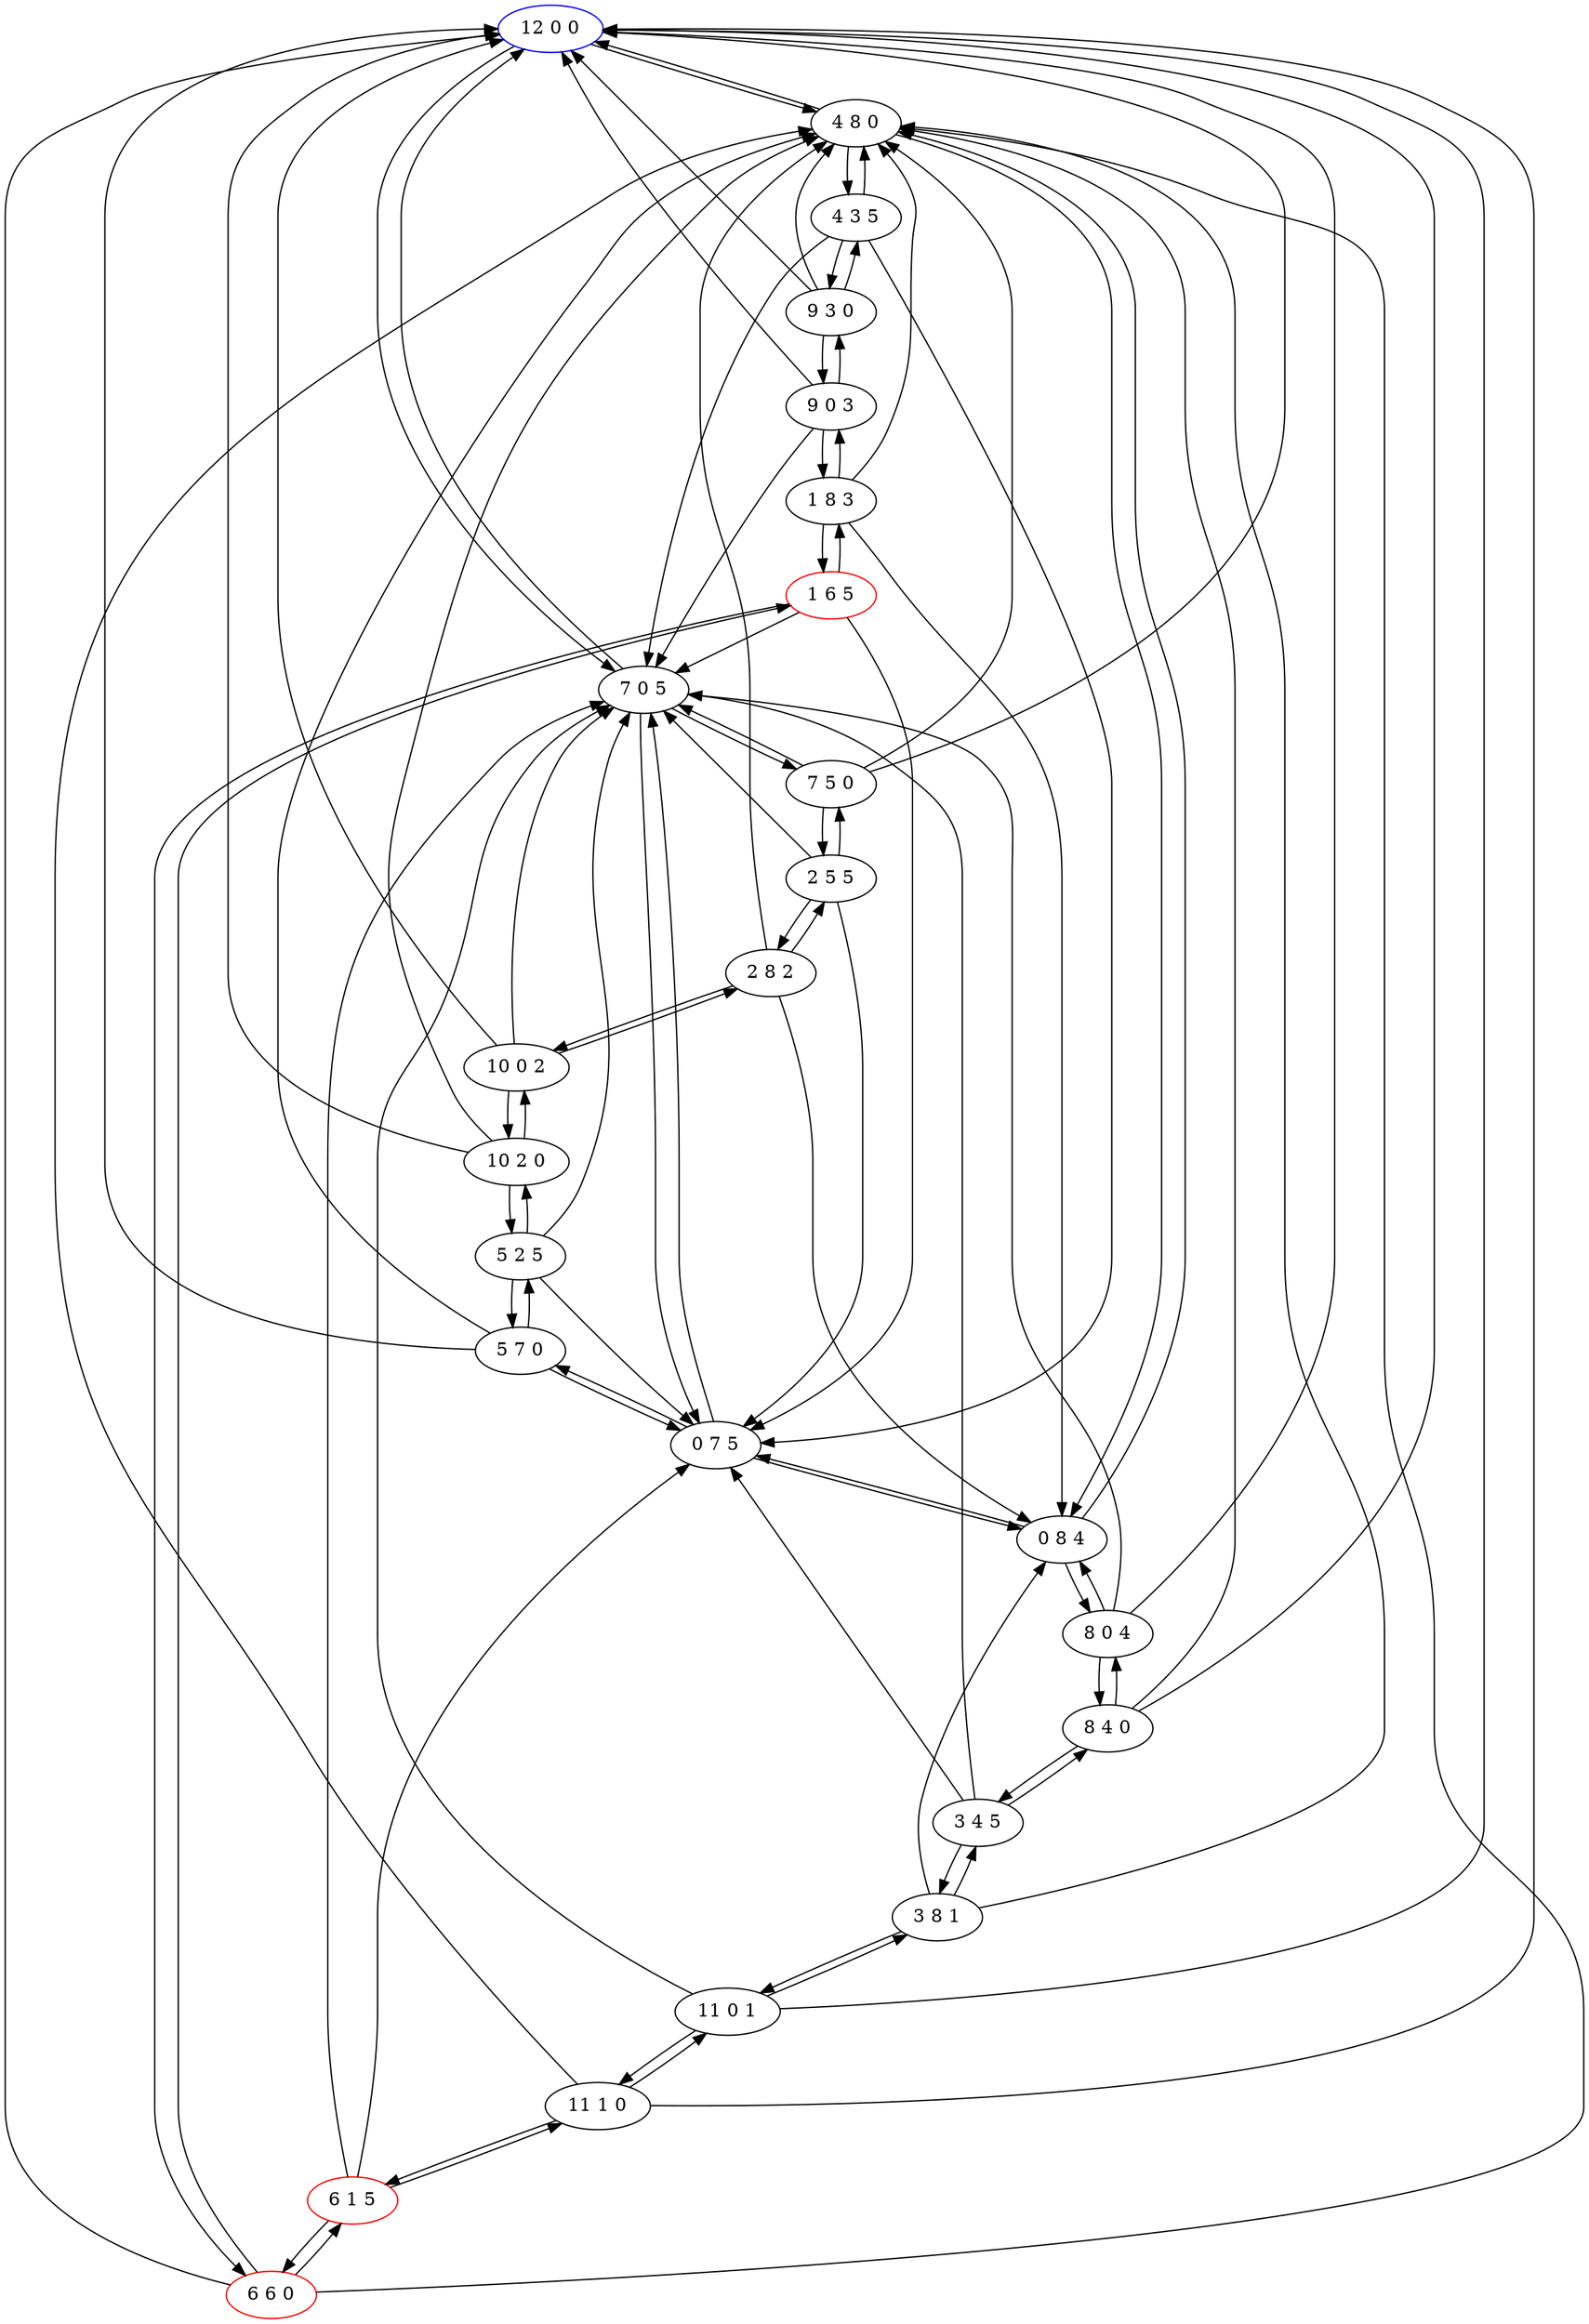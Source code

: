 digraph "G" {
  layout = "dot";
  "12 0 0" [
    color = "blue",
  ];
  "4 8 0" [
    color = "black",
  ];
  "7 0 5" [
    color = "black",
  ];
  "0 8 4" [
    color = "black",
  ];
  "4 3 5" [
    color = "black",
  ];
  "0 7 5" [
    color = "black",
  ];
  "7 5 0" [
    color = "black",
  ];
  "8 0 4" [
    color = "black",
  ];
  "9 3 0" [
    color = "black",
  ];
  "5 7 0" [
    color = "black",
  ];
  "2 5 5" [
    color = "black",
  ];
  "8 4 0" [
    color = "black",
  ];
  "9 0 3" [
    color = "black",
  ];
  "5 2 5" [
    color = "black",
  ];
  "2 8 2" [
    color = "black",
  ];
  "3 4 5" [
    color = "black",
  ];
  "1 8 3" [
    color = "black",
  ];
  "10 2 0" [
    color = "black",
  ];
  "10 0 2" [
    color = "black",
  ];
  "3 8 1" [
    color = "black",
  ];
  "1 6 5" [
    color = "red",
  ];
  "11 0 1" [
    color = "black",
  ];
  "6 6 0" [
    color = "red",
  ];
  "11 1 0" [
    color = "black",
  ];
  "6 1 5" [
    color = "red",
  ];
  "12 0 0" -> "4 8 0";
  "12 0 0" -> "7 0 5";
  "4 8 0" -> "0 8 4";
  "4 8 0" -> "12 0 0";
  "4 8 0" -> "4 3 5";
  "7 0 5" -> "0 7 5";
  "7 0 5" -> "12 0 0";
  "7 0 5" -> "7 5 0";
  "0 8 4" -> "8 0 4";
  "0 8 4" -> "0 7 5";
  "0 8 4" -> "4 8 0";
  "4 3 5" -> "0 7 5";
  "4 3 5" -> "7 0 5";
  "4 3 5" -> "9 3 0";
  "4 3 5" -> "4 8 0";
  "0 7 5" -> "7 0 5";
  "0 7 5" -> "5 7 0";
  "0 7 5" -> "0 8 4";
  "7 5 0" -> "4 8 0";
  "7 5 0" -> "2 5 5";
  "7 5 0" -> "12 0 0";
  "7 5 0" -> "7 0 5";
  "8 0 4" -> "0 8 4";
  "8 0 4" -> "7 0 5";
  "8 0 4" -> "12 0 0";
  "8 0 4" -> "8 4 0";
  "9 3 0" -> "4 8 0";
  "9 3 0" -> "4 3 5";
  "9 3 0" -> "12 0 0";
  "9 3 0" -> "9 0 3";
  "5 7 0" -> "4 8 0";
  "5 7 0" -> "0 7 5";
  "5 7 0" -> "12 0 0";
  "5 7 0" -> "5 2 5";
  "2 5 5" -> "0 7 5";
  "2 5 5" -> "7 0 5";
  "2 5 5" -> "7 5 0";
  "2 5 5" -> "2 8 2";
  "8 4 0" -> "4 8 0";
  "8 4 0" -> "3 4 5";
  "8 4 0" -> "12 0 0";
  "8 4 0" -> "8 0 4";
  "9 0 3" -> "1 8 3";
  "9 0 3" -> "7 0 5";
  "9 0 3" -> "12 0 0";
  "9 0 3" -> "9 3 0";
  "5 2 5" -> "0 7 5";
  "5 2 5" -> "7 0 5";
  "5 2 5" -> "10 2 0";
  "5 2 5" -> "5 7 0";
  "2 8 2" -> "0 8 4";
  "2 8 2" -> "10 0 2";
  "2 8 2" -> "2 5 5";
  "2 8 2" -> "4 8 0";
  "3 4 5" -> "0 7 5";
  "3 4 5" -> "7 0 5";
  "3 4 5" -> "8 4 0";
  "3 4 5" -> "3 8 1";
  "1 8 3" -> "0 8 4";
  "1 8 3" -> "9 0 3";
  "1 8 3" -> "1 6 5";
  "1 8 3" -> "4 8 0";
  "10 2 0" -> "4 8 0";
  "10 2 0" -> "5 2 5";
  "10 2 0" -> "12 0 0";
  "10 2 0" -> "10 0 2";
  "10 0 2" -> "2 8 2";
  "10 0 2" -> "7 0 5";
  "10 0 2" -> "12 0 0";
  "10 0 2" -> "10 2 0";
  "3 8 1" -> "0 8 4";
  "3 8 1" -> "11 0 1";
  "3 8 1" -> "3 4 5";
  "3 8 1" -> "4 8 0";
  "1 6 5" -> "0 7 5";
  "1 6 5" -> "7 0 5";
  "1 6 5" -> "6 6 0";
  "1 6 5" -> "1 8 3";
  "11 0 1" -> "3 8 1";
  "11 0 1" -> "7 0 5";
  "11 0 1" -> "12 0 0";
  "11 0 1" -> "11 1 0";
  "6 6 0" -> "4 8 0";
  "6 6 0" -> "1 6 5";
  "6 6 0" -> "12 0 0";
  "6 6 0" -> "6 1 5";
  "11 1 0" -> "4 8 0";
  "11 1 0" -> "6 1 5";
  "11 1 0" -> "12 0 0";
  "11 1 0" -> "11 0 1";
  "6 1 5" -> "0 7 5";
  "6 1 5" -> "7 0 5";
  "6 1 5" -> "11 1 0";
  "6 1 5" -> "6 6 0";
}